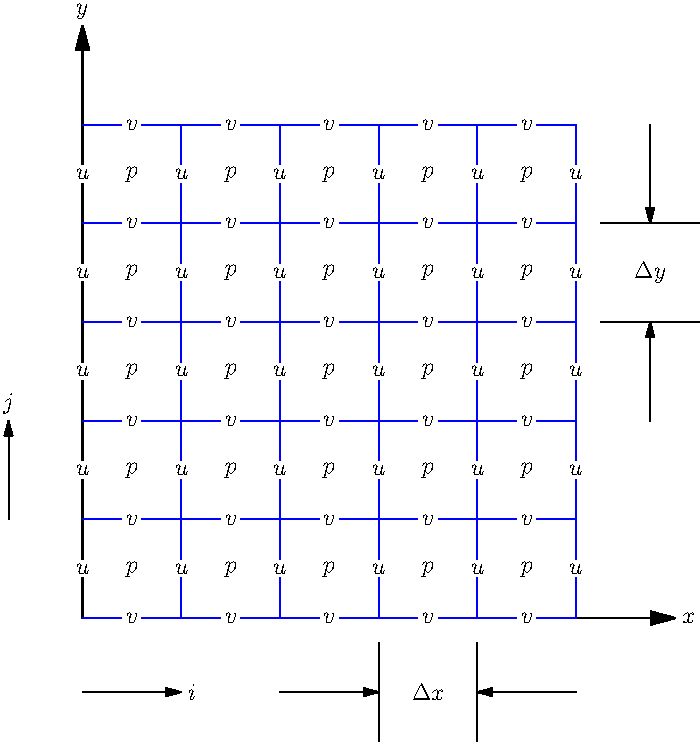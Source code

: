 size(350,0);

real xmin = 0.0;
real xmax = 1.0;
real ymin = 0.0;
real ymax = 1.0;
pen axis  = linewidth(0.8);
draw(Label("$x$",EndPoint), (1.2*xmin,0)--(1.2*xmax,0), axis, Arrow);
draw(Label("$y$",EndPoint), (0,0)--(0,1.2*ymax), axis, Arrow);

int ni = 6;
int nj = 6;
real dx = (xmax-xmin)/(ni-1);
real dy = (ymax-0.0)/(nj-1);

pen pg = blue;

//vertical lines
for(int i=1; i<ni; ++i){
   guide g;
   for(int j=0; j<nj; ++j){
      real x = xmin + i*dx;
      real y = 0.0 + j*dy;
      g = g--(x,y);
   }
   draw(g,pg);
   //dot(g);
}

//horixontal lines
for(int j=0; j<nj; ++j){
   guide g;
   for(int i=0; i<ni; ++i){
      real x = xmin + i*dx;
      real y = 0.0 + j*dy;
      g = g--(x,y);
   }
   draw(g,pg);
   //dot(g);
}

for(int i=1; i<ni; ++i)
   for(int j=1; j<nj; ++j)
   {
      real x = xmin + (i-1)*dx + 0.5*dx;
      real y = ymin + (j-1)*dy + 0.5*dy;
      label("$p$",(x,y));
   }

for(int i=1; i<ni; ++i)
   for(int j=1; j<=nj; ++j)
   {
      real x = xmin + (i-1)*dx + 0.5*dx;
      real y = ymin + (j-1)*dy;
      label(Label("$v$",Fill(white)),(x,y));
   }

for(int i=1; i<=ni; ++i)
   for(int j=1; j<nj; ++j)
   {
      real x = xmin + (i-1)*dx;
      real y = ymin + (j-1)*dy + 0.5*dy;
      label(Label("$u$",Fill(white)),(x,y));
   }

/*
pen pd = red+linewidth(4);
for(int j=0; j<nj; ++j){
  real y = 0.0 + j*dy;
  dot((xmin,y),pd);
  dot((xmax,y),pd);
}
for(int i=0; i<ni; ++i){
  real x = xmin + i*dx;
  dot((x,0),pd);
  dot((x,ymax),pd);
}
*/


real x1 = xmin + 3*dx;
real y1 = -0.75*dy;

draw( (x1-dx,y1)--(x1,y1), Arrow);
draw( (x1+2*dx,y1)--(x1+dx,y1), Arrow);
draw( (x1,y1-0.5*dy)--(x1,y1+0.5*dy));
draw( (x1+dx,y1-0.5*dy)--(x1+dx,y1+0.5*dy));
label("$\Delta x$", (x1+0.5*dx,y1));

real x2 = xmax + 0.75*dx;
real y2 = 3*dy;
draw( (x2,y2-dy)--(x2,y2), Arrow);
draw( (x2,y2+2*dy)--(x2,y2+dy), Arrow);
draw( (x2-0.5*dx,y2)--(x2+0.5*dx,y2) );
draw( (x2-0.5*dx,y2+dy)--(x2+0.5*dx,y2+dy) );
label("$\Delta y$", (x2,y2+0.5*dy));

draw( Label("$i$",EndPoint), (xmin,y1)--(xmin+dx,y1), Arrow);
draw( Label("$j$",EndPoint), (xmin-0.75*dx,dy)--(xmin-0.75*dx,2*dy), Arrow);
